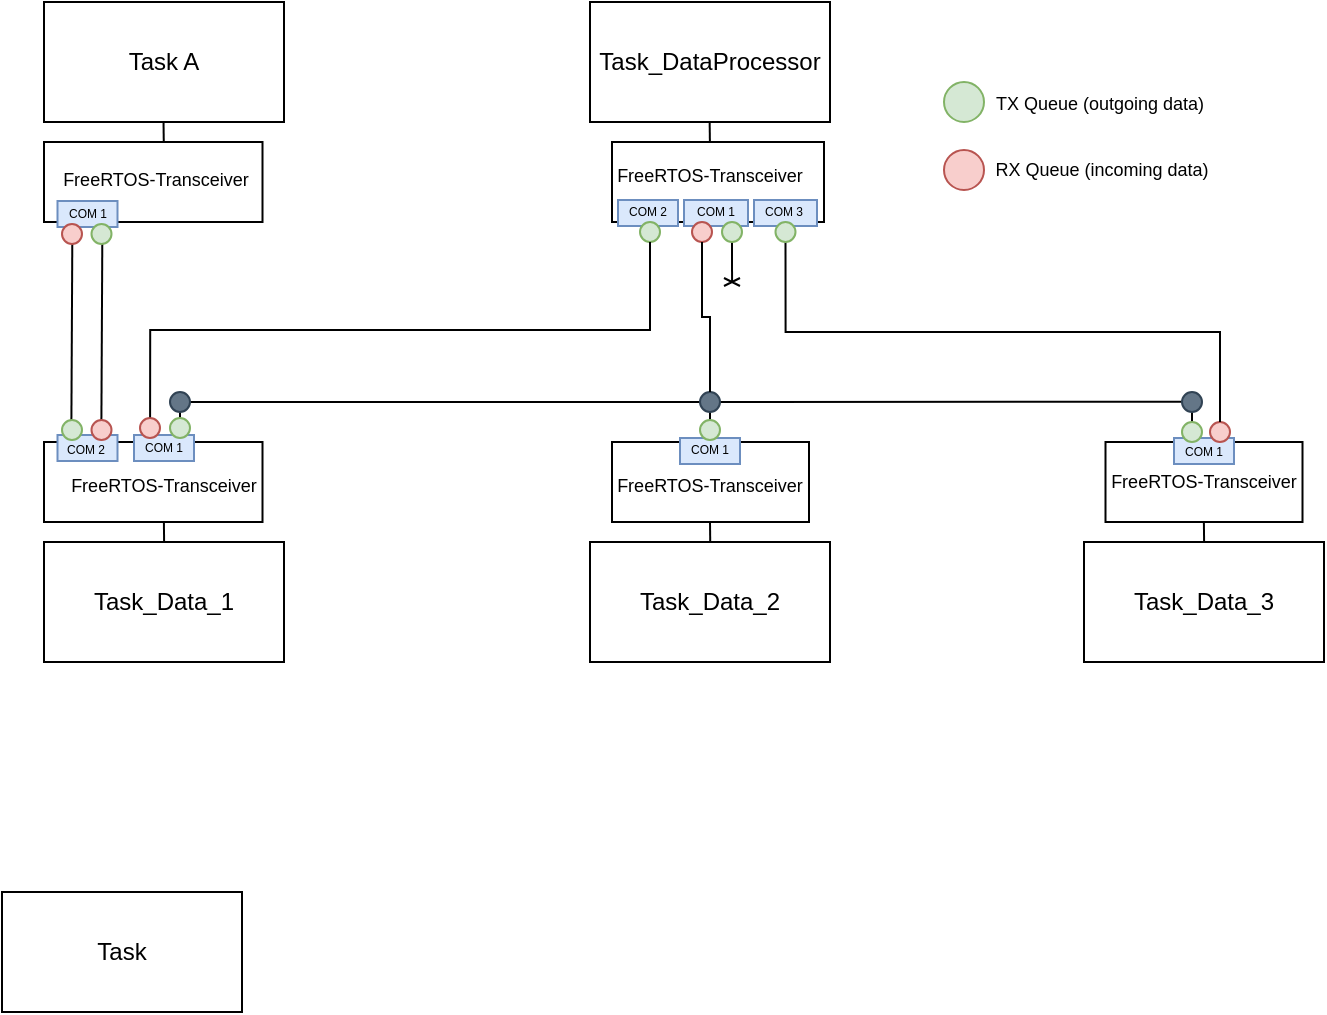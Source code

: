 <mxfile version="18.0.7" type="device"><diagram id="V23tcs_X3Ky67yqNojFT" name="Page-1"><mxGraphModel dx="1146" dy="597" grid="0" gridSize="10" guides="1" tooltips="1" connect="1" arrows="1" fold="1" page="1" pageScale="1" pageWidth="827" pageHeight="1169" math="0" shadow="0"><root><mxCell id="0"/><mxCell id="1" parent="0"/><mxCell id="t3AZtbvC5eDyn3yBImsf-77" value="" style="endArrow=none;html=1;rounded=0;fontSize=9;exitX=0.47;exitY=-0.002;exitDx=0;exitDy=0;entryX=0.515;entryY=0.928;entryDx=0;entryDy=0;entryPerimeter=0;exitPerimeter=0;" edge="1" parent="1"><mxGeometry width="50" height="50" relative="1" as="geometry"><mxPoint x="108.7" y="528.98" as="sourcePoint"/><mxPoint x="109.15" y="440.28" as="targetPoint"/></mxGeometry></mxCell><mxCell id="t3AZtbvC5eDyn3yBImsf-76" value="" style="endArrow=none;html=1;rounded=0;fontSize=9;exitX=0.47;exitY=-0.002;exitDx=0;exitDy=0;entryX=0.515;entryY=0.928;entryDx=0;entryDy=0;entryPerimeter=0;exitPerimeter=0;" edge="1" parent="1" source="t3AZtbvC5eDyn3yBImsf-74" target="t3AZtbvC5eDyn3yBImsf-72"><mxGeometry width="50" height="50" relative="1" as="geometry"><mxPoint x="170" y="530" as="sourcePoint"/><mxPoint x="220" y="480" as="targetPoint"/></mxGeometry></mxCell><mxCell id="t3AZtbvC5eDyn3yBImsf-34" value="" style="endArrow=none;html=1;rounded=0;fontSize=9;entryX=0.5;entryY=1;entryDx=0;entryDy=0;exitX=0.503;exitY=0.443;exitDx=0;exitDy=0;exitPerimeter=0;" edge="1" parent="1"><mxGeometry width="50" height="50" relative="1" as="geometry"><mxPoint x="424.024" y="459.772" as="sourcePoint"/><mxPoint x="424" y="440" as="targetPoint"/></mxGeometry></mxCell><mxCell id="t3AZtbvC5eDyn3yBImsf-30" value="" style="endArrow=none;html=1;rounded=0;fontSize=9;exitX=0.5;exitY=0;exitDx=0;exitDy=0;" edge="1" parent="1"><mxGeometry width="50" height="50" relative="1" as="geometry"><mxPoint x="654" y="538.0" as="sourcePoint"/><mxPoint x="654" y="523.0" as="targetPoint"/></mxGeometry></mxCell><mxCell id="t3AZtbvC5eDyn3yBImsf-24" value="" style="endArrow=none;html=1;rounded=0;fontSize=9;exitX=0.5;exitY=0;exitDx=0;exitDy=0;entryX=0.5;entryY=1;entryDx=0;entryDy=0;" edge="1" parent="1" source="t3AZtbvC5eDyn3yBImsf-22" target="t3AZtbvC5eDyn3yBImsf-25"><mxGeometry width="50" height="50" relative="1" as="geometry"><mxPoint x="180" y="550" as="sourcePoint"/><mxPoint x="140" y="520" as="targetPoint"/></mxGeometry></mxCell><mxCell id="t3AZtbvC5eDyn3yBImsf-26" value="" style="endArrow=none;html=1;rounded=0;fontSize=9;exitX=0.5;exitY=0;exitDx=0;exitDy=0;" edge="1" parent="1" source="t3AZtbvC5eDyn3yBImsf-23"><mxGeometry width="50" height="50" relative="1" as="geometry"><mxPoint x="410" y="580" as="sourcePoint"/><mxPoint x="413" y="520" as="targetPoint"/></mxGeometry></mxCell><mxCell id="t3AZtbvC5eDyn3yBImsf-1" value="Task_DataProcessor" style="rounded=0;whiteSpace=wrap;html=1;" vertex="1" parent="1"><mxGeometry x="353" y="320" width="120" height="60" as="geometry"/></mxCell><mxCell id="t3AZtbvC5eDyn3yBImsf-2" value="Task_Data_2" style="rounded=0;whiteSpace=wrap;html=1;" vertex="1" parent="1"><mxGeometry x="353" y="590" width="120" height="60" as="geometry"/></mxCell><mxCell id="t3AZtbvC5eDyn3yBImsf-4" value="Task A" style="rounded=0;whiteSpace=wrap;html=1;" vertex="1" parent="1"><mxGeometry x="80" y="320" width="120" height="60" as="geometry"/></mxCell><mxCell id="t3AZtbvC5eDyn3yBImsf-5" value="" style="rounded=0;whiteSpace=wrap;html=1;" vertex="1" parent="1"><mxGeometry x="364" y="390" width="106" height="40" as="geometry"/></mxCell><mxCell id="t3AZtbvC5eDyn3yBImsf-6" value="&lt;span style=&quot;&quot;&gt;Task_Data_1&lt;/span&gt;" style="rounded=0;whiteSpace=wrap;html=1;" vertex="1" parent="1"><mxGeometry x="80" y="590" width="120" height="60" as="geometry"/></mxCell><mxCell id="t3AZtbvC5eDyn3yBImsf-7" value="&lt;span style=&quot;&quot;&gt;Task_Data_3&lt;/span&gt;" style="rounded=0;whiteSpace=wrap;html=1;" vertex="1" parent="1"><mxGeometry x="600" y="590" width="120" height="60" as="geometry"/></mxCell><mxCell id="t3AZtbvC5eDyn3yBImsf-8" value="" style="rounded=0;whiteSpace=wrap;html=1;" vertex="1" parent="1"><mxGeometry x="364" y="540" width="98.5" height="40" as="geometry"/></mxCell><mxCell id="t3AZtbvC5eDyn3yBImsf-10" value="" style="rounded=0;whiteSpace=wrap;html=1;" vertex="1" parent="1"><mxGeometry x="80" y="390" width="109.25" height="40" as="geometry"/></mxCell><mxCell id="t3AZtbvC5eDyn3yBImsf-12" value="" style="rounded=0;whiteSpace=wrap;html=1;" vertex="1" parent="1"><mxGeometry x="80" y="540" width="109.25" height="40" as="geometry"/></mxCell><mxCell id="t3AZtbvC5eDyn3yBImsf-13" value="" style="rounded=0;whiteSpace=wrap;html=1;" vertex="1" parent="1"><mxGeometry x="610.75" y="540" width="98.5" height="40" as="geometry"/></mxCell><mxCell id="t3AZtbvC5eDyn3yBImsf-14" value="" style="endArrow=none;html=1;rounded=0;fontSize=9;exitX=0.501;exitY=0.005;exitDx=0;exitDy=0;exitPerimeter=0;" edge="1" parent="1" source="t3AZtbvC5eDyn3yBImsf-2"><mxGeometry width="50" height="50" relative="1" as="geometry"><mxPoint x="480" y="560" as="sourcePoint"/><mxPoint x="413" y="580" as="targetPoint"/></mxGeometry></mxCell><mxCell id="t3AZtbvC5eDyn3yBImsf-15" value="" style="endArrow=none;html=1;rounded=0;fontSize=9;exitX=0.501;exitY=0.005;exitDx=0;exitDy=0;exitPerimeter=0;" edge="1" parent="1"><mxGeometry width="50" height="50" relative="1" as="geometry"><mxPoint x="140.06" y="590" as="sourcePoint"/><mxPoint x="139.94" y="579.7" as="targetPoint"/></mxGeometry></mxCell><mxCell id="t3AZtbvC5eDyn3yBImsf-16" value="" style="endArrow=none;html=1;rounded=0;fontSize=9;exitX=0.501;exitY=0.005;exitDx=0;exitDy=0;exitPerimeter=0;" edge="1" parent="1"><mxGeometry width="50" height="50" relative="1" as="geometry"><mxPoint x="660.06" y="590.3" as="sourcePoint"/><mxPoint x="659.94" y="580" as="targetPoint"/></mxGeometry></mxCell><mxCell id="t3AZtbvC5eDyn3yBImsf-17" value="" style="endArrow=none;html=1;rounded=0;fontSize=9;exitX=0.501;exitY=0.005;exitDx=0;exitDy=0;exitPerimeter=0;" edge="1" parent="1"><mxGeometry width="50" height="50" relative="1" as="geometry"><mxPoint x="139.88" y="390.0" as="sourcePoint"/><mxPoint x="139.76" y="379.7" as="targetPoint"/></mxGeometry></mxCell><mxCell id="t3AZtbvC5eDyn3yBImsf-19" value="" style="endArrow=none;html=1;rounded=0;fontSize=9;exitX=0.501;exitY=0.005;exitDx=0;exitDy=0;exitPerimeter=0;" edge="1" parent="1"><mxGeometry width="50" height="50" relative="1" as="geometry"><mxPoint x="412.95" y="390.3" as="sourcePoint"/><mxPoint x="412.83" y="380" as="targetPoint"/></mxGeometry></mxCell><mxCell id="t3AZtbvC5eDyn3yBImsf-21" value="" style="endArrow=none;html=1;rounded=0;fontSize=9;startArrow=none;entryX=0.859;entryY=0.49;entryDx=0;entryDy=0;entryPerimeter=0;" edge="1" parent="1" source="t3AZtbvC5eDyn3yBImsf-25" target="t3AZtbvC5eDyn3yBImsf-29"><mxGeometry width="50" height="50" relative="1" as="geometry"><mxPoint x="140" y="520" as="sourcePoint"/><mxPoint x="660" y="520" as="targetPoint"/></mxGeometry></mxCell><mxCell id="t3AZtbvC5eDyn3yBImsf-27" value="" style="ellipse;whiteSpace=wrap;html=1;aspect=fixed;fontSize=9;strokeColor=#314354;fillColor=#647687;fontColor=#ffffff;" vertex="1" parent="1"><mxGeometry x="408" y="515" width="10" height="10" as="geometry"/></mxCell><mxCell id="t3AZtbvC5eDyn3yBImsf-29" value="" style="ellipse;whiteSpace=wrap;html=1;aspect=fixed;fontSize=9;strokeColor=#314354;fillColor=#647687;fontColor=#ffffff;" vertex="1" parent="1"><mxGeometry x="649" y="515" width="10" height="10" as="geometry"/></mxCell><mxCell id="t3AZtbvC5eDyn3yBImsf-35" value="" style="shape=umlDestroy;whiteSpace=wrap;html=1;strokeWidth=1;fontSize=9;" vertex="1" parent="1"><mxGeometry x="420" y="458" width="8" height="4" as="geometry"/></mxCell><mxCell id="t3AZtbvC5eDyn3yBImsf-37" value="" style="rounded=0;whiteSpace=wrap;html=1;fontSize=9;strokeColor=#6c8ebf;strokeWidth=1;fillColor=#dae8fc;" vertex="1" parent="1"><mxGeometry x="400" y="419" width="32" height="13" as="geometry"/></mxCell><mxCell id="t3AZtbvC5eDyn3yBImsf-20" value="" style="ellipse;whiteSpace=wrap;html=1;aspect=fixed;fontSize=9;fillColor=#f8cecc;strokeColor=#b85450;" vertex="1" parent="1"><mxGeometry x="404" y="430" width="10" height="10" as="geometry"/></mxCell><mxCell id="t3AZtbvC5eDyn3yBImsf-33" value="" style="ellipse;whiteSpace=wrap;html=1;aspect=fixed;fontSize=9;fillColor=#d5e8d4;strokeColor=#82b366;" vertex="1" parent="1"><mxGeometry x="419" y="430" width="10" height="10" as="geometry"/></mxCell><mxCell id="t3AZtbvC5eDyn3yBImsf-40" value="" style="rounded=0;whiteSpace=wrap;html=1;fontSize=9;strokeColor=#6c8ebf;strokeWidth=1;fillColor=#dae8fc;" vertex="1" parent="1"><mxGeometry x="398" y="538" width="30" height="13" as="geometry"/></mxCell><mxCell id="t3AZtbvC5eDyn3yBImsf-41" value="" style="rounded=0;whiteSpace=wrap;html=1;fontSize=9;strokeColor=#6c8ebf;strokeWidth=1;fillColor=#dae8fc;" vertex="1" parent="1"><mxGeometry x="645" y="538" width="30" height="13" as="geometry"/></mxCell><mxCell id="t3AZtbvC5eDyn3yBImsf-42" value="" style="rounded=0;whiteSpace=wrap;html=1;fontSize=9;strokeColor=#6c8ebf;strokeWidth=1;fillColor=#dae8fc;" vertex="1" parent="1"><mxGeometry x="125" y="536.5" width="30" height="13" as="geometry"/></mxCell><mxCell id="t3AZtbvC5eDyn3yBImsf-22" value="" style="ellipse;whiteSpace=wrap;html=1;aspect=fixed;fontSize=9;fillColor=#d5e8d4;strokeColor=#82b366;" vertex="1" parent="1"><mxGeometry x="143" y="528" width="10" height="10" as="geometry"/></mxCell><mxCell id="t3AZtbvC5eDyn3yBImsf-43" value="&lt;font style=&quot;font-size: 6px;&quot;&gt;COM 1&lt;/font&gt;" style="text;html=1;strokeColor=none;fillColor=none;align=center;verticalAlign=middle;whiteSpace=wrap;rounded=0;fontSize=9;" vertex="1" parent="1"><mxGeometry x="125" y="532" width="30" height="20" as="geometry"/></mxCell><mxCell id="t3AZtbvC5eDyn3yBImsf-25" value="" style="ellipse;whiteSpace=wrap;html=1;aspect=fixed;fontSize=9;strokeColor=#314354;fillColor=#647687;fontColor=#ffffff;" vertex="1" parent="1"><mxGeometry x="143" y="515" width="10" height="10" as="geometry"/></mxCell><mxCell id="t3AZtbvC5eDyn3yBImsf-46" style="edgeStyle=orthogonalEdgeStyle;rounded=0;orthogonalLoop=1;jettySize=auto;html=1;exitX=0.5;exitY=0;exitDx=0;exitDy=0;entryX=0.487;entryY=0.039;entryDx=0;entryDy=0;entryPerimeter=0;fontSize=6;" edge="1" parent="1" source="t3AZtbvC5eDyn3yBImsf-43" target="t3AZtbvC5eDyn3yBImsf-43"><mxGeometry relative="1" as="geometry"/></mxCell><mxCell id="t3AZtbvC5eDyn3yBImsf-47" value="&lt;font style=&quot;font-size: 9px;&quot;&gt;FreeRTOS-Transceiver&lt;/font&gt;" style="text;html=1;strokeColor=none;fillColor=none;align=center;verticalAlign=middle;whiteSpace=wrap;rounded=0;fontSize=7;" vertex="1" parent="1"><mxGeometry x="76" y="394" width="120" height="30" as="geometry"/></mxCell><mxCell id="t3AZtbvC5eDyn3yBImsf-48" value="&lt;font style=&quot;font-size: 9px;&quot;&gt;FreeRTOS-Transceiver&lt;/font&gt;" style="text;html=1;strokeColor=none;fillColor=none;align=center;verticalAlign=middle;whiteSpace=wrap;rounded=0;fontSize=7;" vertex="1" parent="1"><mxGeometry x="600" y="545" width="120" height="30" as="geometry"/></mxCell><mxCell id="t3AZtbvC5eDyn3yBImsf-49" value="&lt;font style=&quot;font-size: 9px;&quot;&gt;FreeRTOS-Transceiver&lt;/font&gt;" style="text;html=1;strokeColor=none;fillColor=none;align=center;verticalAlign=middle;whiteSpace=wrap;rounded=0;fontSize=7;" vertex="1" parent="1"><mxGeometry x="353" y="546.5" width="120" height="30" as="geometry"/></mxCell><mxCell id="t3AZtbvC5eDyn3yBImsf-50" value="&lt;font style=&quot;font-size: 9px;&quot;&gt;FreeRTOS-Transceiver&lt;/font&gt;" style="text;html=1;strokeColor=none;fillColor=none;align=center;verticalAlign=middle;whiteSpace=wrap;rounded=0;fontSize=7;" vertex="1" parent="1"><mxGeometry x="80" y="546.5" width="120" height="30" as="geometry"/></mxCell><mxCell id="t3AZtbvC5eDyn3yBImsf-51" value="&lt;font style=&quot;font-size: 9px;&quot;&gt;FreeRTOS-Transceiver&lt;/font&gt;" style="text;html=1;strokeColor=none;fillColor=none;align=center;verticalAlign=middle;whiteSpace=wrap;rounded=0;fontSize=7;" vertex="1" parent="1"><mxGeometry x="353" y="392" width="120" height="30" as="geometry"/></mxCell><mxCell id="t3AZtbvC5eDyn3yBImsf-23" value="" style="ellipse;whiteSpace=wrap;html=1;aspect=fixed;fontSize=9;fillColor=#d5e8d4;strokeColor=#82b366;" vertex="1" parent="1"><mxGeometry x="408" y="529" width="10" height="10" as="geometry"/></mxCell><mxCell id="t3AZtbvC5eDyn3yBImsf-52" value="&lt;font style=&quot;font-size: 6px;&quot;&gt;COM 1&lt;/font&gt;" style="text;html=1;strokeColor=none;fillColor=none;align=center;verticalAlign=middle;whiteSpace=wrap;rounded=0;fontSize=9;" vertex="1" parent="1"><mxGeometry x="398" y="533" width="30" height="20" as="geometry"/></mxCell><mxCell id="t3AZtbvC5eDyn3yBImsf-53" value="" style="ellipse;whiteSpace=wrap;html=1;aspect=fixed;fontSize=9;fillColor=#f8cecc;strokeColor=#b85450;" vertex="1" parent="1"><mxGeometry x="128" y="528" width="10" height="10" as="geometry"/></mxCell><mxCell id="t3AZtbvC5eDyn3yBImsf-54" value="" style="rounded=0;whiteSpace=wrap;html=1;fontSize=9;strokeColor=#6c8ebf;strokeWidth=1;fillColor=#dae8fc;" vertex="1" parent="1"><mxGeometry x="367" y="419" width="30" height="13" as="geometry"/></mxCell><mxCell id="t3AZtbvC5eDyn3yBImsf-55" value="" style="ellipse;whiteSpace=wrap;html=1;aspect=fixed;fontSize=9;fillColor=#d5e8d4;strokeColor=#82b366;" vertex="1" parent="1"><mxGeometry x="378" y="430" width="10" height="10" as="geometry"/></mxCell><mxCell id="t3AZtbvC5eDyn3yBImsf-56" value="" style="endArrow=none;html=1;rounded=0;fontSize=9;exitX=0.505;exitY=-0.043;exitDx=0;exitDy=0;exitPerimeter=0;entryX=0.5;entryY=1;entryDx=0;entryDy=0;edgeStyle=orthogonalEdgeStyle;" edge="1" parent="1" source="t3AZtbvC5eDyn3yBImsf-53" target="t3AZtbvC5eDyn3yBImsf-55"><mxGeometry width="50" height="50" relative="1" as="geometry"><mxPoint x="310" y="420" as="sourcePoint"/><mxPoint x="360" y="370" as="targetPoint"/></mxGeometry></mxCell><mxCell id="t3AZtbvC5eDyn3yBImsf-28" value="" style="ellipse;whiteSpace=wrap;html=1;aspect=fixed;fontSize=9;fillColor=#d5e8d4;strokeColor=#82b366;" vertex="1" parent="1"><mxGeometry x="649" y="530" width="10" height="10" as="geometry"/></mxCell><mxCell id="t3AZtbvC5eDyn3yBImsf-58" value="&lt;font style=&quot;font-size: 6px;&quot;&gt;COM 1&lt;/font&gt;" style="text;html=1;strokeColor=none;fillColor=none;align=center;verticalAlign=middle;whiteSpace=wrap;rounded=0;fontSize=9;" vertex="1" parent="1"><mxGeometry x="645" y="533.5" width="30" height="20" as="geometry"/></mxCell><mxCell id="t3AZtbvC5eDyn3yBImsf-59" value="" style="rounded=0;whiteSpace=wrap;html=1;fontSize=9;strokeColor=#6c8ebf;strokeWidth=1;fillColor=#dae8fc;" vertex="1" parent="1"><mxGeometry x="435" y="419" width="31.5" height="13" as="geometry"/></mxCell><mxCell id="t3AZtbvC5eDyn3yBImsf-60" value="" style="endArrow=none;html=1;rounded=0;fontSize=9;entryX=0.5;entryY=1;entryDx=0;entryDy=0;edgeStyle=orthogonalEdgeStyle;" edge="1" parent="1" source="t3AZtbvC5eDyn3yBImsf-27" target="t3AZtbvC5eDyn3yBImsf-20"><mxGeometry width="50" height="50" relative="1" as="geometry"><mxPoint x="408.0" y="520" as="sourcePoint"/><mxPoint x="411" y="440" as="targetPoint"/></mxGeometry></mxCell><mxCell id="t3AZtbvC5eDyn3yBImsf-61" value="" style="ellipse;whiteSpace=wrap;html=1;aspect=fixed;fontSize=9;fillColor=#f8cecc;strokeColor=#b85450;" vertex="1" parent="1"><mxGeometry x="663" y="530" width="10" height="10" as="geometry"/></mxCell><mxCell id="t3AZtbvC5eDyn3yBImsf-63" value="" style="endArrow=none;html=1;rounded=0;fontSize=9;entryX=0.5;entryY=0;entryDx=0;entryDy=0;exitX=0.5;exitY=1;exitDx=0;exitDy=0;edgeStyle=orthogonalEdgeStyle;" edge="1" parent="1" source="t3AZtbvC5eDyn3yBImsf-64" target="t3AZtbvC5eDyn3yBImsf-61"><mxGeometry width="50" height="50" relative="1" as="geometry"><mxPoint x="470" y="440" as="sourcePoint"/><mxPoint x="520" y="390" as="targetPoint"/></mxGeometry></mxCell><mxCell id="t3AZtbvC5eDyn3yBImsf-64" value="" style="ellipse;whiteSpace=wrap;html=1;aspect=fixed;fontSize=9;fillColor=#d5e8d4;strokeColor=#82b366;" vertex="1" parent="1"><mxGeometry x="445.75" y="430" width="10" height="10" as="geometry"/></mxCell><mxCell id="t3AZtbvC5eDyn3yBImsf-65" value="&lt;font style=&quot;font-size: 6px;&quot;&gt;COM 1&lt;/font&gt;" style="text;html=1;strokeColor=none;fillColor=none;align=center;verticalAlign=middle;whiteSpace=wrap;rounded=0;fontSize=9;" vertex="1" parent="1"><mxGeometry x="401" y="413.5" width="30" height="20" as="geometry"/></mxCell><mxCell id="t3AZtbvC5eDyn3yBImsf-66" value="&lt;font style=&quot;font-size: 6px;&quot;&gt;COM 2&lt;/font&gt;" style="text;html=1;strokeColor=none;fillColor=none;align=center;verticalAlign=middle;whiteSpace=wrap;rounded=0;fontSize=9;" vertex="1" parent="1"><mxGeometry x="367" y="413.5" width="30" height="20" as="geometry"/></mxCell><mxCell id="t3AZtbvC5eDyn3yBImsf-67" value="&lt;font style=&quot;font-size: 6px;&quot;&gt;COM 3&lt;/font&gt;" style="text;html=1;strokeColor=none;fillColor=none;align=center;verticalAlign=middle;whiteSpace=wrap;rounded=0;fontSize=9;" vertex="1" parent="1"><mxGeometry x="435" y="413.5" width="30" height="20" as="geometry"/></mxCell><mxCell id="t3AZtbvC5eDyn3yBImsf-69" value="" style="rounded=0;whiteSpace=wrap;html=1;fontSize=9;strokeColor=#6c8ebf;strokeWidth=1;fillColor=#dae8fc;" vertex="1" parent="1"><mxGeometry x="86.75" y="536.5" width="30" height="13" as="geometry"/></mxCell><mxCell id="t3AZtbvC5eDyn3yBImsf-71" value="" style="rounded=0;whiteSpace=wrap;html=1;fontSize=9;strokeColor=#6c8ebf;strokeWidth=1;fillColor=#dae8fc;" vertex="1" parent="1"><mxGeometry x="86.75" y="419.5" width="30" height="13" as="geometry"/></mxCell><mxCell id="t3AZtbvC5eDyn3yBImsf-72" value="" style="ellipse;whiteSpace=wrap;html=1;aspect=fixed;fontSize=9;fillColor=#f8cecc;strokeColor=#b85450;" vertex="1" parent="1"><mxGeometry x="89" y="431" width="10" height="10" as="geometry"/></mxCell><mxCell id="t3AZtbvC5eDyn3yBImsf-73" value="" style="ellipse;whiteSpace=wrap;html=1;aspect=fixed;fontSize=9;fillColor=#f8cecc;strokeColor=#b85450;" vertex="1" parent="1"><mxGeometry x="103.75" y="529" width="10" height="10" as="geometry"/></mxCell><mxCell id="t3AZtbvC5eDyn3yBImsf-74" value="" style="ellipse;whiteSpace=wrap;html=1;aspect=fixed;fontSize=9;fillColor=#d5e8d4;strokeColor=#82b366;" vertex="1" parent="1"><mxGeometry x="89" y="529" width="10" height="10" as="geometry"/></mxCell><mxCell id="t3AZtbvC5eDyn3yBImsf-75" value="" style="ellipse;whiteSpace=wrap;html=1;aspect=fixed;fontSize=9;fillColor=#d5e8d4;strokeColor=#82b366;" vertex="1" parent="1"><mxGeometry x="103.75" y="431" width="10" height="10" as="geometry"/></mxCell><mxCell id="t3AZtbvC5eDyn3yBImsf-78" value="&lt;font style=&quot;font-size: 6px;&quot;&gt;COM 1&lt;/font&gt;" style="text;html=1;strokeColor=none;fillColor=none;align=center;verticalAlign=middle;whiteSpace=wrap;rounded=0;fontSize=9;" vertex="1" parent="1"><mxGeometry x="86.75" y="414.5" width="30" height="20" as="geometry"/></mxCell><mxCell id="t3AZtbvC5eDyn3yBImsf-79" value="&lt;font style=&quot;font-size: 6px;&quot;&gt;COM 2&lt;/font&gt;" style="text;html=1;strokeColor=none;fillColor=none;align=center;verticalAlign=middle;whiteSpace=wrap;rounded=0;fontSize=9;" vertex="1" parent="1"><mxGeometry x="85.75" y="532.5" width="30" height="20" as="geometry"/></mxCell><mxCell id="t3AZtbvC5eDyn3yBImsf-80" value="" style="ellipse;whiteSpace=wrap;html=1;aspect=fixed;fontSize=9;fillColor=#d5e8d4;strokeColor=#82b366;" vertex="1" parent="1"><mxGeometry x="530" y="360" width="20" height="20" as="geometry"/></mxCell><mxCell id="t3AZtbvC5eDyn3yBImsf-81" value="TX Queue (outgoing data)" style="text;html=1;strokeColor=none;fillColor=none;align=center;verticalAlign=middle;whiteSpace=wrap;rounded=0;fontSize=9;" vertex="1" parent="1"><mxGeometry x="553" y="356" width="110" height="30" as="geometry"/></mxCell><mxCell id="t3AZtbvC5eDyn3yBImsf-82" value="" style="ellipse;whiteSpace=wrap;html=1;aspect=fixed;fontSize=9;fillColor=#f8cecc;strokeColor=#b85450;" vertex="1" parent="1"><mxGeometry x="530" y="394" width="20" height="20" as="geometry"/></mxCell><mxCell id="t3AZtbvC5eDyn3yBImsf-83" value="RX Queue (incoming data)" style="text;html=1;strokeColor=none;fillColor=none;align=center;verticalAlign=middle;whiteSpace=wrap;rounded=0;fontSize=9;" vertex="1" parent="1"><mxGeometry x="554" y="389" width="110" height="30" as="geometry"/></mxCell><mxCell id="t3AZtbvC5eDyn3yBImsf-84" value="Task" style="rounded=0;whiteSpace=wrap;html=1;" vertex="1" parent="1"><mxGeometry x="59" y="765" width="120" height="60" as="geometry"/></mxCell></root></mxGraphModel></diagram></mxfile>